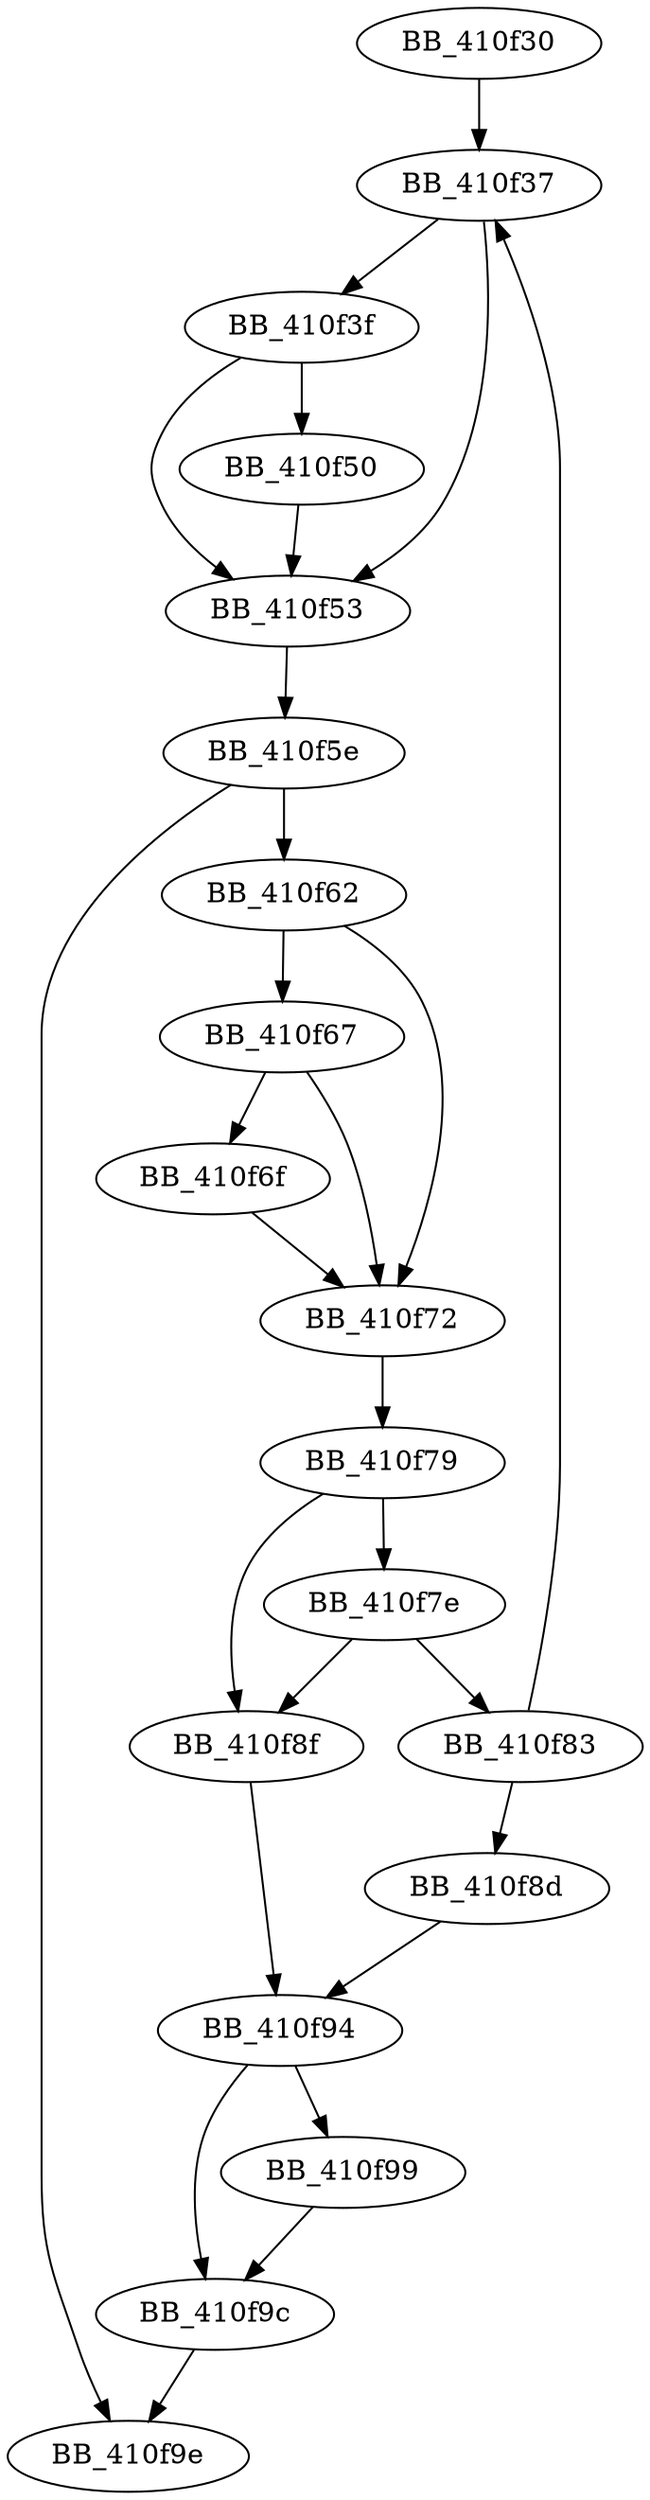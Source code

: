 DiGraph sub_410F30{
BB_410f30->BB_410f37
BB_410f37->BB_410f3f
BB_410f37->BB_410f53
BB_410f3f->BB_410f50
BB_410f3f->BB_410f53
BB_410f50->BB_410f53
BB_410f53->BB_410f5e
BB_410f5e->BB_410f62
BB_410f5e->BB_410f9e
BB_410f62->BB_410f67
BB_410f62->BB_410f72
BB_410f67->BB_410f6f
BB_410f67->BB_410f72
BB_410f6f->BB_410f72
BB_410f72->BB_410f79
BB_410f79->BB_410f7e
BB_410f79->BB_410f8f
BB_410f7e->BB_410f83
BB_410f7e->BB_410f8f
BB_410f83->BB_410f37
BB_410f83->BB_410f8d
BB_410f8d->BB_410f94
BB_410f8f->BB_410f94
BB_410f94->BB_410f99
BB_410f94->BB_410f9c
BB_410f99->BB_410f9c
BB_410f9c->BB_410f9e
}
